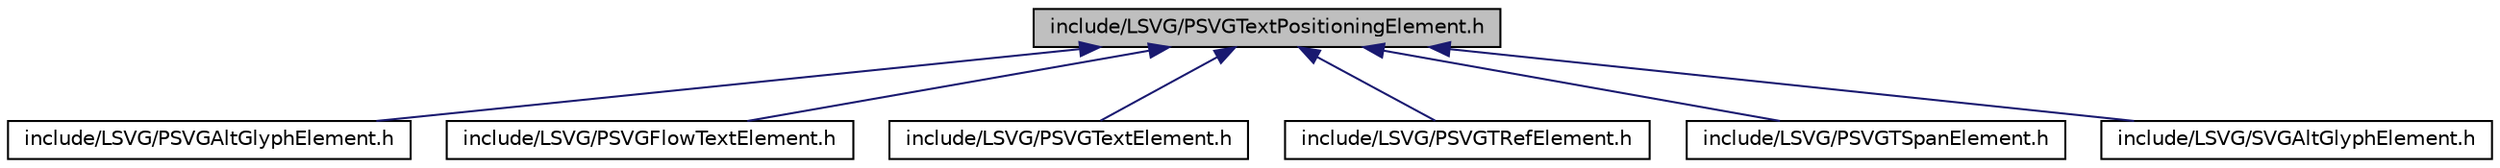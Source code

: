 digraph G
{
  edge [fontname="Helvetica",fontsize="10",labelfontname="Helvetica",labelfontsize="10"];
  node [fontname="Helvetica",fontsize="10",shape=record];
  Node1 [label="include/LSVG/PSVGTextPositioningElement.h",height=0.2,width=0.4,color="black", fillcolor="grey75", style="filled" fontcolor="black"];
  Node1 -> Node2 [dir="back",color="midnightblue",fontsize="10",style="solid",fontname="Helvetica"];
  Node2 [label="include/LSVG/PSVGAltGlyphElement.h",height=0.2,width=0.4,color="black", fillcolor="white", style="filled",URL="$_p_s_v_g_alt_glyph_element_8h.html"];
  Node1 -> Node3 [dir="back",color="midnightblue",fontsize="10",style="solid",fontname="Helvetica"];
  Node3 [label="include/LSVG/PSVGFlowTextElement.h",height=0.2,width=0.4,color="black", fillcolor="white", style="filled",URL="$_p_s_v_g_flow_text_element_8h.html"];
  Node1 -> Node4 [dir="back",color="midnightblue",fontsize="10",style="solid",fontname="Helvetica"];
  Node4 [label="include/LSVG/PSVGTextElement.h",height=0.2,width=0.4,color="black", fillcolor="white", style="filled",URL="$_p_s_v_g_text_element_8h.html"];
  Node1 -> Node5 [dir="back",color="midnightblue",fontsize="10",style="solid",fontname="Helvetica"];
  Node5 [label="include/LSVG/PSVGTRefElement.h",height=0.2,width=0.4,color="black", fillcolor="white", style="filled",URL="$_p_s_v_g_t_ref_element_8h.html"];
  Node1 -> Node6 [dir="back",color="midnightblue",fontsize="10",style="solid",fontname="Helvetica"];
  Node6 [label="include/LSVG/PSVGTSpanElement.h",height=0.2,width=0.4,color="black", fillcolor="white", style="filled",URL="$_p_s_v_g_t_span_element_8h.html"];
  Node1 -> Node7 [dir="back",color="midnightblue",fontsize="10",style="solid",fontname="Helvetica"];
  Node7 [label="include/LSVG/SVGAltGlyphElement.h",height=0.2,width=0.4,color="black", fillcolor="white", style="filled",URL="$_s_v_g_alt_glyph_element_8h.html"];
}
